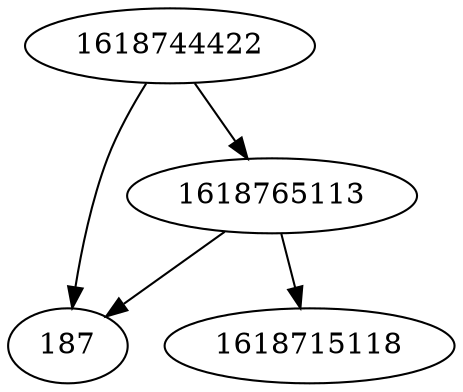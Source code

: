 strict digraph  {
1618765113;
187;
1618744422;
1618715118;
1618765113 -> 187;
1618765113 -> 1618715118;
1618744422 -> 187;
1618744422 -> 1618765113;
}
